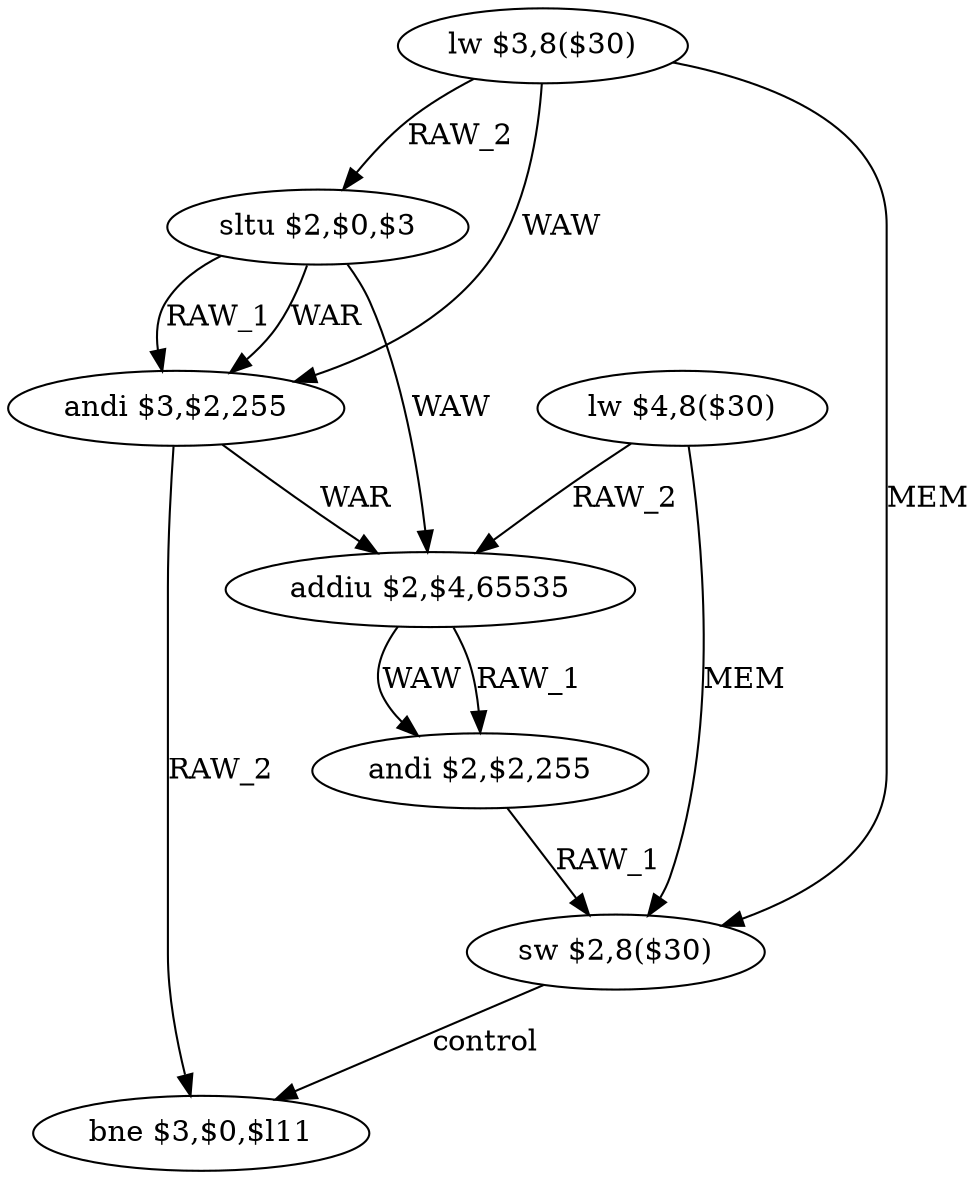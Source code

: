 digraph G1 {
node [shape = ellipse];
i0 [label = "lw $3,8($30)"] ;
i0 ->  i1 [label= "RAW_2"];
i0 ->  i2 [label= "WAW"];
i0 ->  i6 [label= "MEM"];
i1 [label = "sltu $2,$0,$3"] ;
i1 ->  i2 [label= "RAW_1"];
i1 ->  i2 [label= "WAR"];
i1 ->  i4 [label= "WAW"];
i2 [label = "andi $3,$2,255"] ;
i2 ->  i4 [label= "WAR"];
i2 ->  i7 [label= "RAW_2"];
i4 [label = "addiu $2,$4,65535"] ;
i4 ->  i5 [label= "RAW_1"];
i4 ->  i5 [label= "WAW"];
i5 [label = "andi $2,$2,255"] ;
i5 ->  i6 [label= "RAW_1"];
i6 [label = "sw $2,8($30)"] ;
i6 ->  i7 [label= "control"];
i7 [label = "bne $3,$0,$l11"] ;
i3 [label = "lw $4,8($30)"] ;
i3 ->  i4 [label= "RAW_2"];
i3 ->  i6 [label= "MEM"];
}
